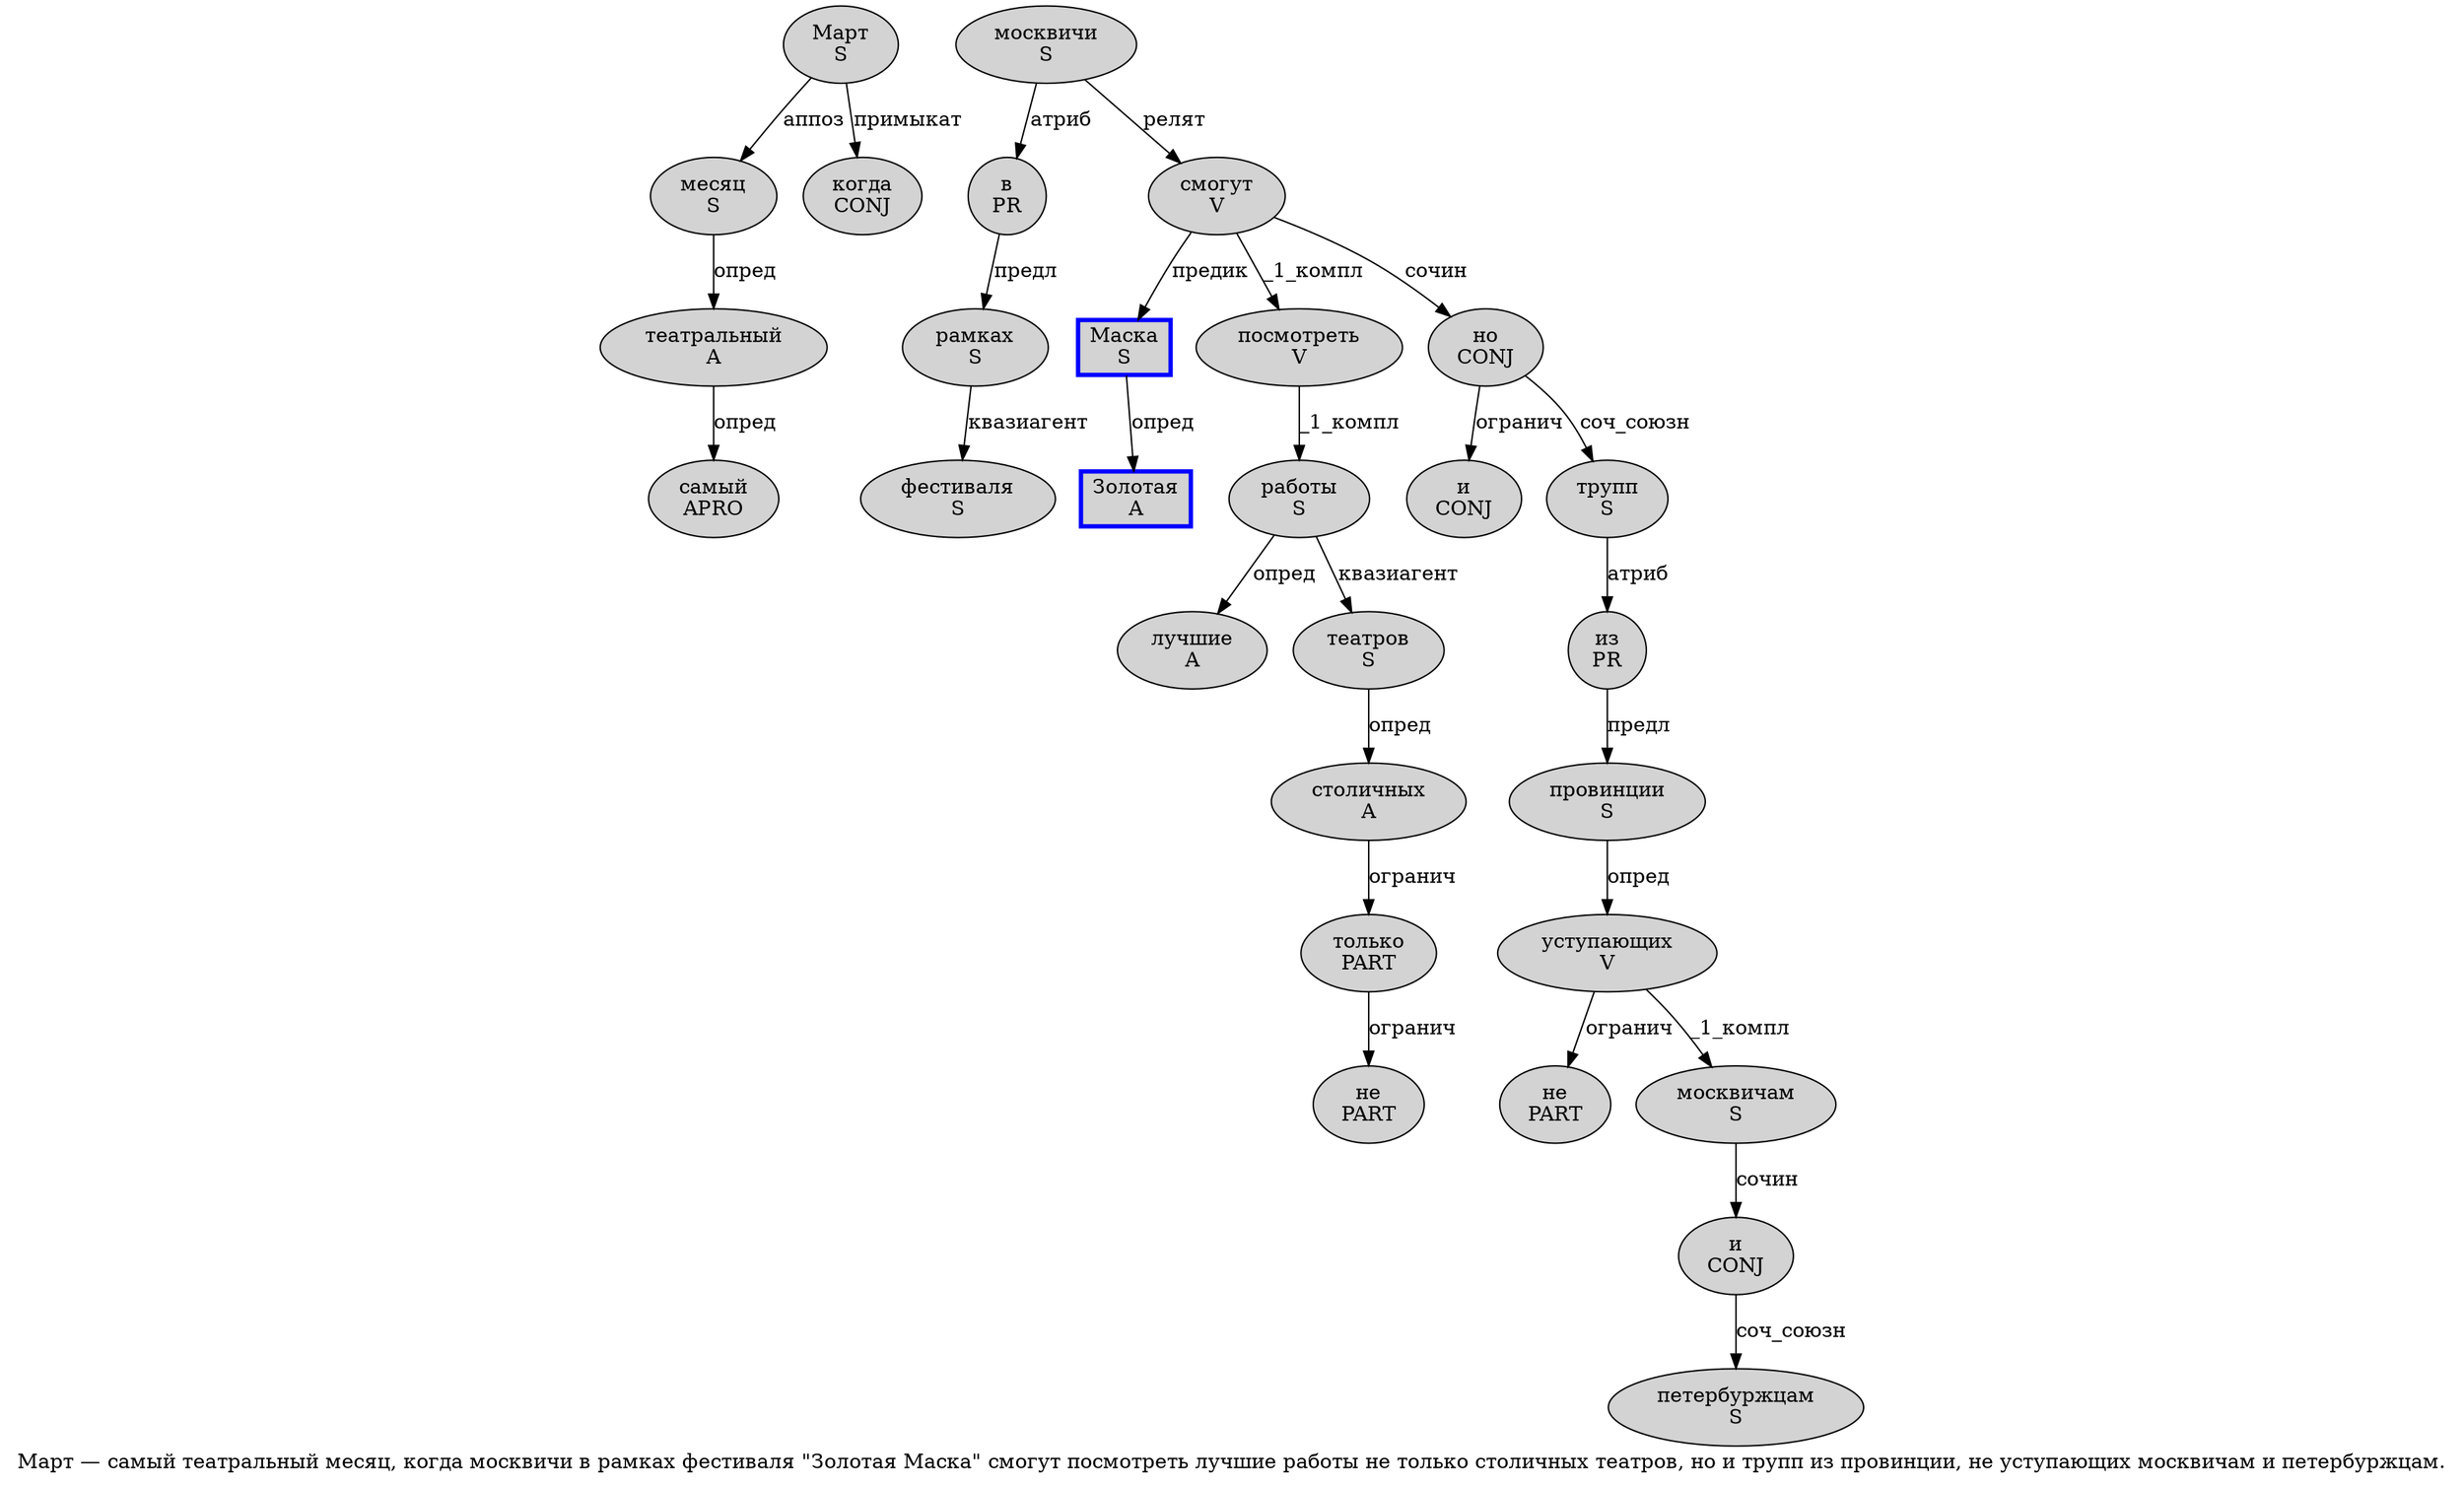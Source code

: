 digraph SENTENCE_110 {
	graph [label="Март — самый театральный месяц, когда москвичи в рамках фестиваля \"Золотая Маска\" смогут посмотреть лучшие работы не только столичных театров, но и трупп из провинции, не уступающих москвичам и петербуржцам."]
	node [style=filled]
		0 [label="Март
S" color="" fillcolor=lightgray penwidth=1 shape=ellipse]
		2 [label="самый
APRO" color="" fillcolor=lightgray penwidth=1 shape=ellipse]
		3 [label="театральный
A" color="" fillcolor=lightgray penwidth=1 shape=ellipse]
		4 [label="месяц
S" color="" fillcolor=lightgray penwidth=1 shape=ellipse]
		6 [label="когда
CONJ" color="" fillcolor=lightgray penwidth=1 shape=ellipse]
		7 [label="москвичи
S" color="" fillcolor=lightgray penwidth=1 shape=ellipse]
		8 [label="в
PR" color="" fillcolor=lightgray penwidth=1 shape=ellipse]
		9 [label="рамках
S" color="" fillcolor=lightgray penwidth=1 shape=ellipse]
		10 [label="фестиваля
S" color="" fillcolor=lightgray penwidth=1 shape=ellipse]
		12 [label="Золотая
A" color=blue fillcolor=lightgray penwidth=3 shape=box]
		13 [label="Маска
S" color=blue fillcolor=lightgray penwidth=3 shape=box]
		15 [label="смогут
V" color="" fillcolor=lightgray penwidth=1 shape=ellipse]
		16 [label="посмотреть
V" color="" fillcolor=lightgray penwidth=1 shape=ellipse]
		17 [label="лучшие
A" color="" fillcolor=lightgray penwidth=1 shape=ellipse]
		18 [label="работы
S" color="" fillcolor=lightgray penwidth=1 shape=ellipse]
		19 [label="не
PART" color="" fillcolor=lightgray penwidth=1 shape=ellipse]
		20 [label="только
PART" color="" fillcolor=lightgray penwidth=1 shape=ellipse]
		21 [label="столичных
A" color="" fillcolor=lightgray penwidth=1 shape=ellipse]
		22 [label="театров
S" color="" fillcolor=lightgray penwidth=1 shape=ellipse]
		24 [label="но
CONJ" color="" fillcolor=lightgray penwidth=1 shape=ellipse]
		25 [label="и
CONJ" color="" fillcolor=lightgray penwidth=1 shape=ellipse]
		26 [label="трупп
S" color="" fillcolor=lightgray penwidth=1 shape=ellipse]
		27 [label="из
PR" color="" fillcolor=lightgray penwidth=1 shape=ellipse]
		28 [label="провинции
S" color="" fillcolor=lightgray penwidth=1 shape=ellipse]
		30 [label="не
PART" color="" fillcolor=lightgray penwidth=1 shape=ellipse]
		31 [label="уступающих
V" color="" fillcolor=lightgray penwidth=1 shape=ellipse]
		32 [label="москвичам
S" color="" fillcolor=lightgray penwidth=1 shape=ellipse]
		33 [label="и
CONJ" color="" fillcolor=lightgray penwidth=1 shape=ellipse]
		34 [label="петербуржцам
S" color="" fillcolor=lightgray penwidth=1 shape=ellipse]
			7 -> 8 [label="атриб"]
			7 -> 15 [label="релят"]
			15 -> 13 [label="предик"]
			15 -> 16 [label="_1_компл"]
			15 -> 24 [label="сочин"]
			20 -> 19 [label="огранич"]
			4 -> 3 [label="опред"]
			0 -> 4 [label="аппоз"]
			0 -> 6 [label="примыкат"]
			9 -> 10 [label="квазиагент"]
			18 -> 17 [label="опред"]
			18 -> 22 [label="квазиагент"]
			8 -> 9 [label="предл"]
			13 -> 12 [label="опред"]
			33 -> 34 [label="соч_союзн"]
			16 -> 18 [label="_1_компл"]
			28 -> 31 [label="опред"]
			24 -> 25 [label="огранич"]
			24 -> 26 [label="соч_союзн"]
			32 -> 33 [label="сочин"]
			21 -> 20 [label="огранич"]
			31 -> 30 [label="огранич"]
			31 -> 32 [label="_1_компл"]
			3 -> 2 [label="опред"]
			27 -> 28 [label="предл"]
			26 -> 27 [label="атриб"]
			22 -> 21 [label="опред"]
}